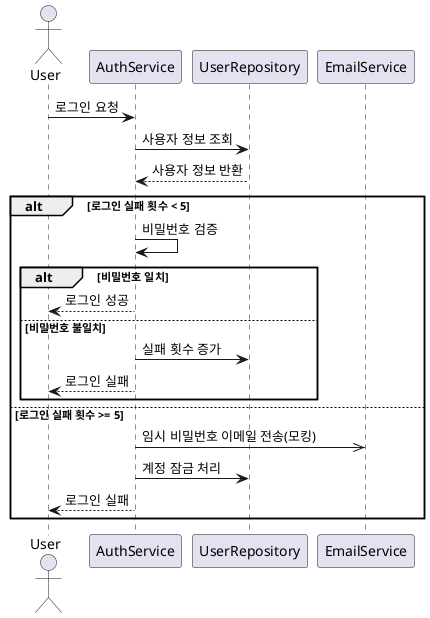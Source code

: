 @startuml
' 로그인 시퀀스 다이어그램
actor User

participant AuthService
participant UserRepository
participant EmailService

User -> AuthService : 로그인 요청
AuthService -> UserRepository : 사용자 정보 조회
UserRepository --> AuthService : 사용자 정보 반환

alt 로그인 실패 횟수 < 5
    AuthService -> AuthService : 비밀번호 검증
    alt 비밀번호 일치
        AuthService --> User : 로그인 성공
    else 비밀번호 불일치
        AuthService -> UserRepository : 실패 횟수 증가
        AuthService --> User : 로그인 실패
    end
else 로그인 실패 횟수 >= 5
    AuthService ->> EmailService : 임시 비밀번호 이메일 전송(모킹)

    AuthService -> UserRepository : 계정 잠금 처리
    AuthService --> User : 로그인 실패
end

@enduml